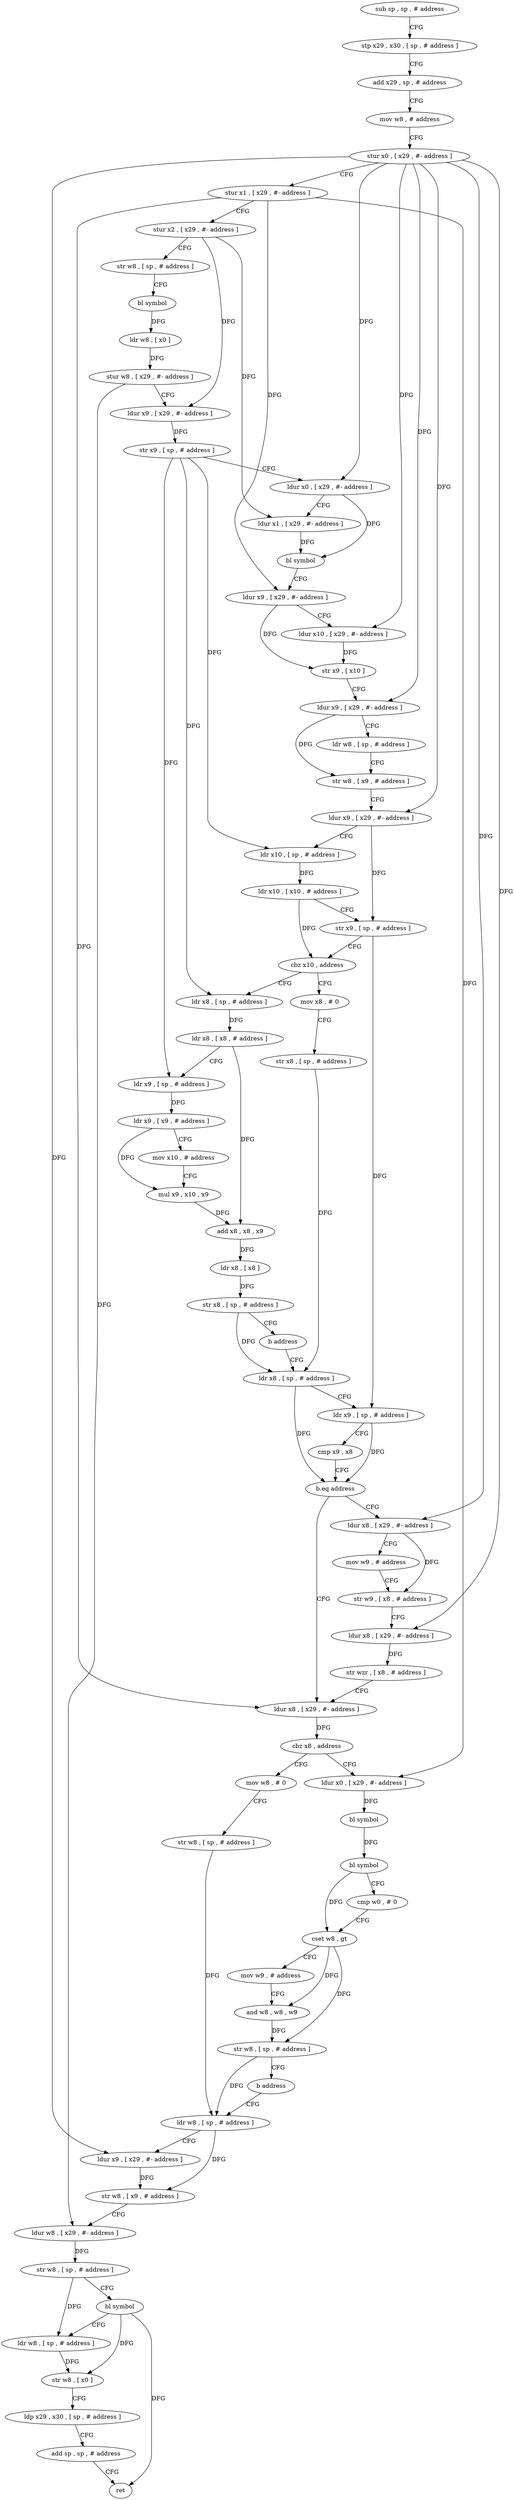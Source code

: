 digraph "func" {
"144548" [label = "sub sp , sp , # address" ]
"144552" [label = "stp x29 , x30 , [ sp , # address ]" ]
"144556" [label = "add x29 , sp , # address" ]
"144560" [label = "mov w8 , # address" ]
"144564" [label = "stur x0 , [ x29 , #- address ]" ]
"144568" [label = "stur x1 , [ x29 , #- address ]" ]
"144572" [label = "stur x2 , [ x29 , #- address ]" ]
"144576" [label = "str w8 , [ sp , # address ]" ]
"144580" [label = "bl symbol" ]
"144584" [label = "ldr w8 , [ x0 ]" ]
"144588" [label = "stur w8 , [ x29 , #- address ]" ]
"144592" [label = "ldur x9 , [ x29 , #- address ]" ]
"144596" [label = "str x9 , [ sp , # address ]" ]
"144600" [label = "ldur x0 , [ x29 , #- address ]" ]
"144604" [label = "ldur x1 , [ x29 , #- address ]" ]
"144608" [label = "bl symbol" ]
"144612" [label = "ldur x9 , [ x29 , #- address ]" ]
"144616" [label = "ldur x10 , [ x29 , #- address ]" ]
"144620" [label = "str x9 , [ x10 ]" ]
"144624" [label = "ldur x9 , [ x29 , #- address ]" ]
"144628" [label = "ldr w8 , [ sp , # address ]" ]
"144632" [label = "str w8 , [ x9 , # address ]" ]
"144636" [label = "ldur x9 , [ x29 , #- address ]" ]
"144640" [label = "ldr x10 , [ sp , # address ]" ]
"144644" [label = "ldr x10 , [ x10 , # address ]" ]
"144648" [label = "str x9 , [ sp , # address ]" ]
"144652" [label = "cbz x10 , address" ]
"144696" [label = "mov x8 , # 0" ]
"144656" [label = "ldr x8 , [ sp , # address ]" ]
"144700" [label = "str x8 , [ sp , # address ]" ]
"144704" [label = "ldr x8 , [ sp , # address ]" ]
"144660" [label = "ldr x8 , [ x8 , # address ]" ]
"144664" [label = "ldr x9 , [ sp , # address ]" ]
"144668" [label = "ldr x9 , [ x9 , # address ]" ]
"144672" [label = "mov x10 , # address" ]
"144676" [label = "mul x9 , x10 , x9" ]
"144680" [label = "add x8 , x8 , x9" ]
"144684" [label = "ldr x8 , [ x8 ]" ]
"144688" [label = "str x8 , [ sp , # address ]" ]
"144692" [label = "b address" ]
"144740" [label = "ldur x8 , [ x29 , #- address ]" ]
"144744" [label = "cbz x8 , address" ]
"144784" [label = "mov w8 , # 0" ]
"144748" [label = "ldur x0 , [ x29 , #- address ]" ]
"144720" [label = "ldur x8 , [ x29 , #- address ]" ]
"144724" [label = "mov w9 , # address" ]
"144728" [label = "str w9 , [ x8 , # address ]" ]
"144732" [label = "ldur x8 , [ x29 , #- address ]" ]
"144736" [label = "str wzr , [ x8 , # address ]" ]
"144708" [label = "ldr x9 , [ sp , # address ]" ]
"144712" [label = "cmp x9 , x8" ]
"144716" [label = "b.eq address" ]
"144788" [label = "str w8 , [ sp , # address ]" ]
"144792" [label = "ldr w8 , [ sp , # address ]" ]
"144752" [label = "bl symbol" ]
"144756" [label = "bl symbol" ]
"144760" [label = "cmp w0 , # 0" ]
"144764" [label = "cset w8 , gt" ]
"144768" [label = "mov w9 , # address" ]
"144772" [label = "and w8 , w8 , w9" ]
"144776" [label = "str w8 , [ sp , # address ]" ]
"144780" [label = "b address" ]
"144796" [label = "ldur x9 , [ x29 , #- address ]" ]
"144800" [label = "str w8 , [ x9 , # address ]" ]
"144804" [label = "ldur w8 , [ x29 , #- address ]" ]
"144808" [label = "str w8 , [ sp , # address ]" ]
"144812" [label = "bl symbol" ]
"144816" [label = "ldr w8 , [ sp , # address ]" ]
"144820" [label = "str w8 , [ x0 ]" ]
"144824" [label = "ldp x29 , x30 , [ sp , # address ]" ]
"144828" [label = "add sp , sp , # address" ]
"144832" [label = "ret" ]
"144548" -> "144552" [ label = "CFG" ]
"144552" -> "144556" [ label = "CFG" ]
"144556" -> "144560" [ label = "CFG" ]
"144560" -> "144564" [ label = "CFG" ]
"144564" -> "144568" [ label = "CFG" ]
"144564" -> "144600" [ label = "DFG" ]
"144564" -> "144616" [ label = "DFG" ]
"144564" -> "144624" [ label = "DFG" ]
"144564" -> "144636" [ label = "DFG" ]
"144564" -> "144720" [ label = "DFG" ]
"144564" -> "144732" [ label = "DFG" ]
"144564" -> "144796" [ label = "DFG" ]
"144568" -> "144572" [ label = "CFG" ]
"144568" -> "144612" [ label = "DFG" ]
"144568" -> "144740" [ label = "DFG" ]
"144568" -> "144748" [ label = "DFG" ]
"144572" -> "144576" [ label = "CFG" ]
"144572" -> "144592" [ label = "DFG" ]
"144572" -> "144604" [ label = "DFG" ]
"144576" -> "144580" [ label = "CFG" ]
"144580" -> "144584" [ label = "DFG" ]
"144584" -> "144588" [ label = "DFG" ]
"144588" -> "144592" [ label = "CFG" ]
"144588" -> "144804" [ label = "DFG" ]
"144592" -> "144596" [ label = "DFG" ]
"144596" -> "144600" [ label = "CFG" ]
"144596" -> "144640" [ label = "DFG" ]
"144596" -> "144656" [ label = "DFG" ]
"144596" -> "144664" [ label = "DFG" ]
"144600" -> "144604" [ label = "CFG" ]
"144600" -> "144608" [ label = "DFG" ]
"144604" -> "144608" [ label = "DFG" ]
"144608" -> "144612" [ label = "CFG" ]
"144612" -> "144616" [ label = "CFG" ]
"144612" -> "144620" [ label = "DFG" ]
"144616" -> "144620" [ label = "DFG" ]
"144620" -> "144624" [ label = "CFG" ]
"144624" -> "144628" [ label = "CFG" ]
"144624" -> "144632" [ label = "DFG" ]
"144628" -> "144632" [ label = "CFG" ]
"144632" -> "144636" [ label = "CFG" ]
"144636" -> "144640" [ label = "CFG" ]
"144636" -> "144648" [ label = "DFG" ]
"144640" -> "144644" [ label = "DFG" ]
"144644" -> "144648" [ label = "CFG" ]
"144644" -> "144652" [ label = "DFG" ]
"144648" -> "144652" [ label = "CFG" ]
"144648" -> "144708" [ label = "DFG" ]
"144652" -> "144696" [ label = "CFG" ]
"144652" -> "144656" [ label = "CFG" ]
"144696" -> "144700" [ label = "CFG" ]
"144656" -> "144660" [ label = "DFG" ]
"144700" -> "144704" [ label = "DFG" ]
"144704" -> "144708" [ label = "CFG" ]
"144704" -> "144716" [ label = "DFG" ]
"144660" -> "144664" [ label = "CFG" ]
"144660" -> "144680" [ label = "DFG" ]
"144664" -> "144668" [ label = "DFG" ]
"144668" -> "144672" [ label = "CFG" ]
"144668" -> "144676" [ label = "DFG" ]
"144672" -> "144676" [ label = "CFG" ]
"144676" -> "144680" [ label = "DFG" ]
"144680" -> "144684" [ label = "DFG" ]
"144684" -> "144688" [ label = "DFG" ]
"144688" -> "144692" [ label = "CFG" ]
"144688" -> "144704" [ label = "DFG" ]
"144692" -> "144704" [ label = "CFG" ]
"144740" -> "144744" [ label = "DFG" ]
"144744" -> "144784" [ label = "CFG" ]
"144744" -> "144748" [ label = "CFG" ]
"144784" -> "144788" [ label = "CFG" ]
"144748" -> "144752" [ label = "DFG" ]
"144720" -> "144724" [ label = "CFG" ]
"144720" -> "144728" [ label = "DFG" ]
"144724" -> "144728" [ label = "CFG" ]
"144728" -> "144732" [ label = "CFG" ]
"144732" -> "144736" [ label = "DFG" ]
"144736" -> "144740" [ label = "CFG" ]
"144708" -> "144712" [ label = "CFG" ]
"144708" -> "144716" [ label = "DFG" ]
"144712" -> "144716" [ label = "CFG" ]
"144716" -> "144740" [ label = "CFG" ]
"144716" -> "144720" [ label = "CFG" ]
"144788" -> "144792" [ label = "DFG" ]
"144792" -> "144796" [ label = "CFG" ]
"144792" -> "144800" [ label = "DFG" ]
"144752" -> "144756" [ label = "DFG" ]
"144756" -> "144760" [ label = "CFG" ]
"144756" -> "144764" [ label = "DFG" ]
"144760" -> "144764" [ label = "CFG" ]
"144764" -> "144768" [ label = "CFG" ]
"144764" -> "144772" [ label = "DFG" ]
"144764" -> "144776" [ label = "DFG" ]
"144768" -> "144772" [ label = "CFG" ]
"144772" -> "144776" [ label = "DFG" ]
"144776" -> "144780" [ label = "CFG" ]
"144776" -> "144792" [ label = "DFG" ]
"144780" -> "144792" [ label = "CFG" ]
"144796" -> "144800" [ label = "DFG" ]
"144800" -> "144804" [ label = "CFG" ]
"144804" -> "144808" [ label = "DFG" ]
"144808" -> "144812" [ label = "CFG" ]
"144808" -> "144816" [ label = "DFG" ]
"144812" -> "144816" [ label = "CFG" ]
"144812" -> "144820" [ label = "DFG" ]
"144812" -> "144832" [ label = "DFG" ]
"144816" -> "144820" [ label = "DFG" ]
"144820" -> "144824" [ label = "CFG" ]
"144824" -> "144828" [ label = "CFG" ]
"144828" -> "144832" [ label = "CFG" ]
}
